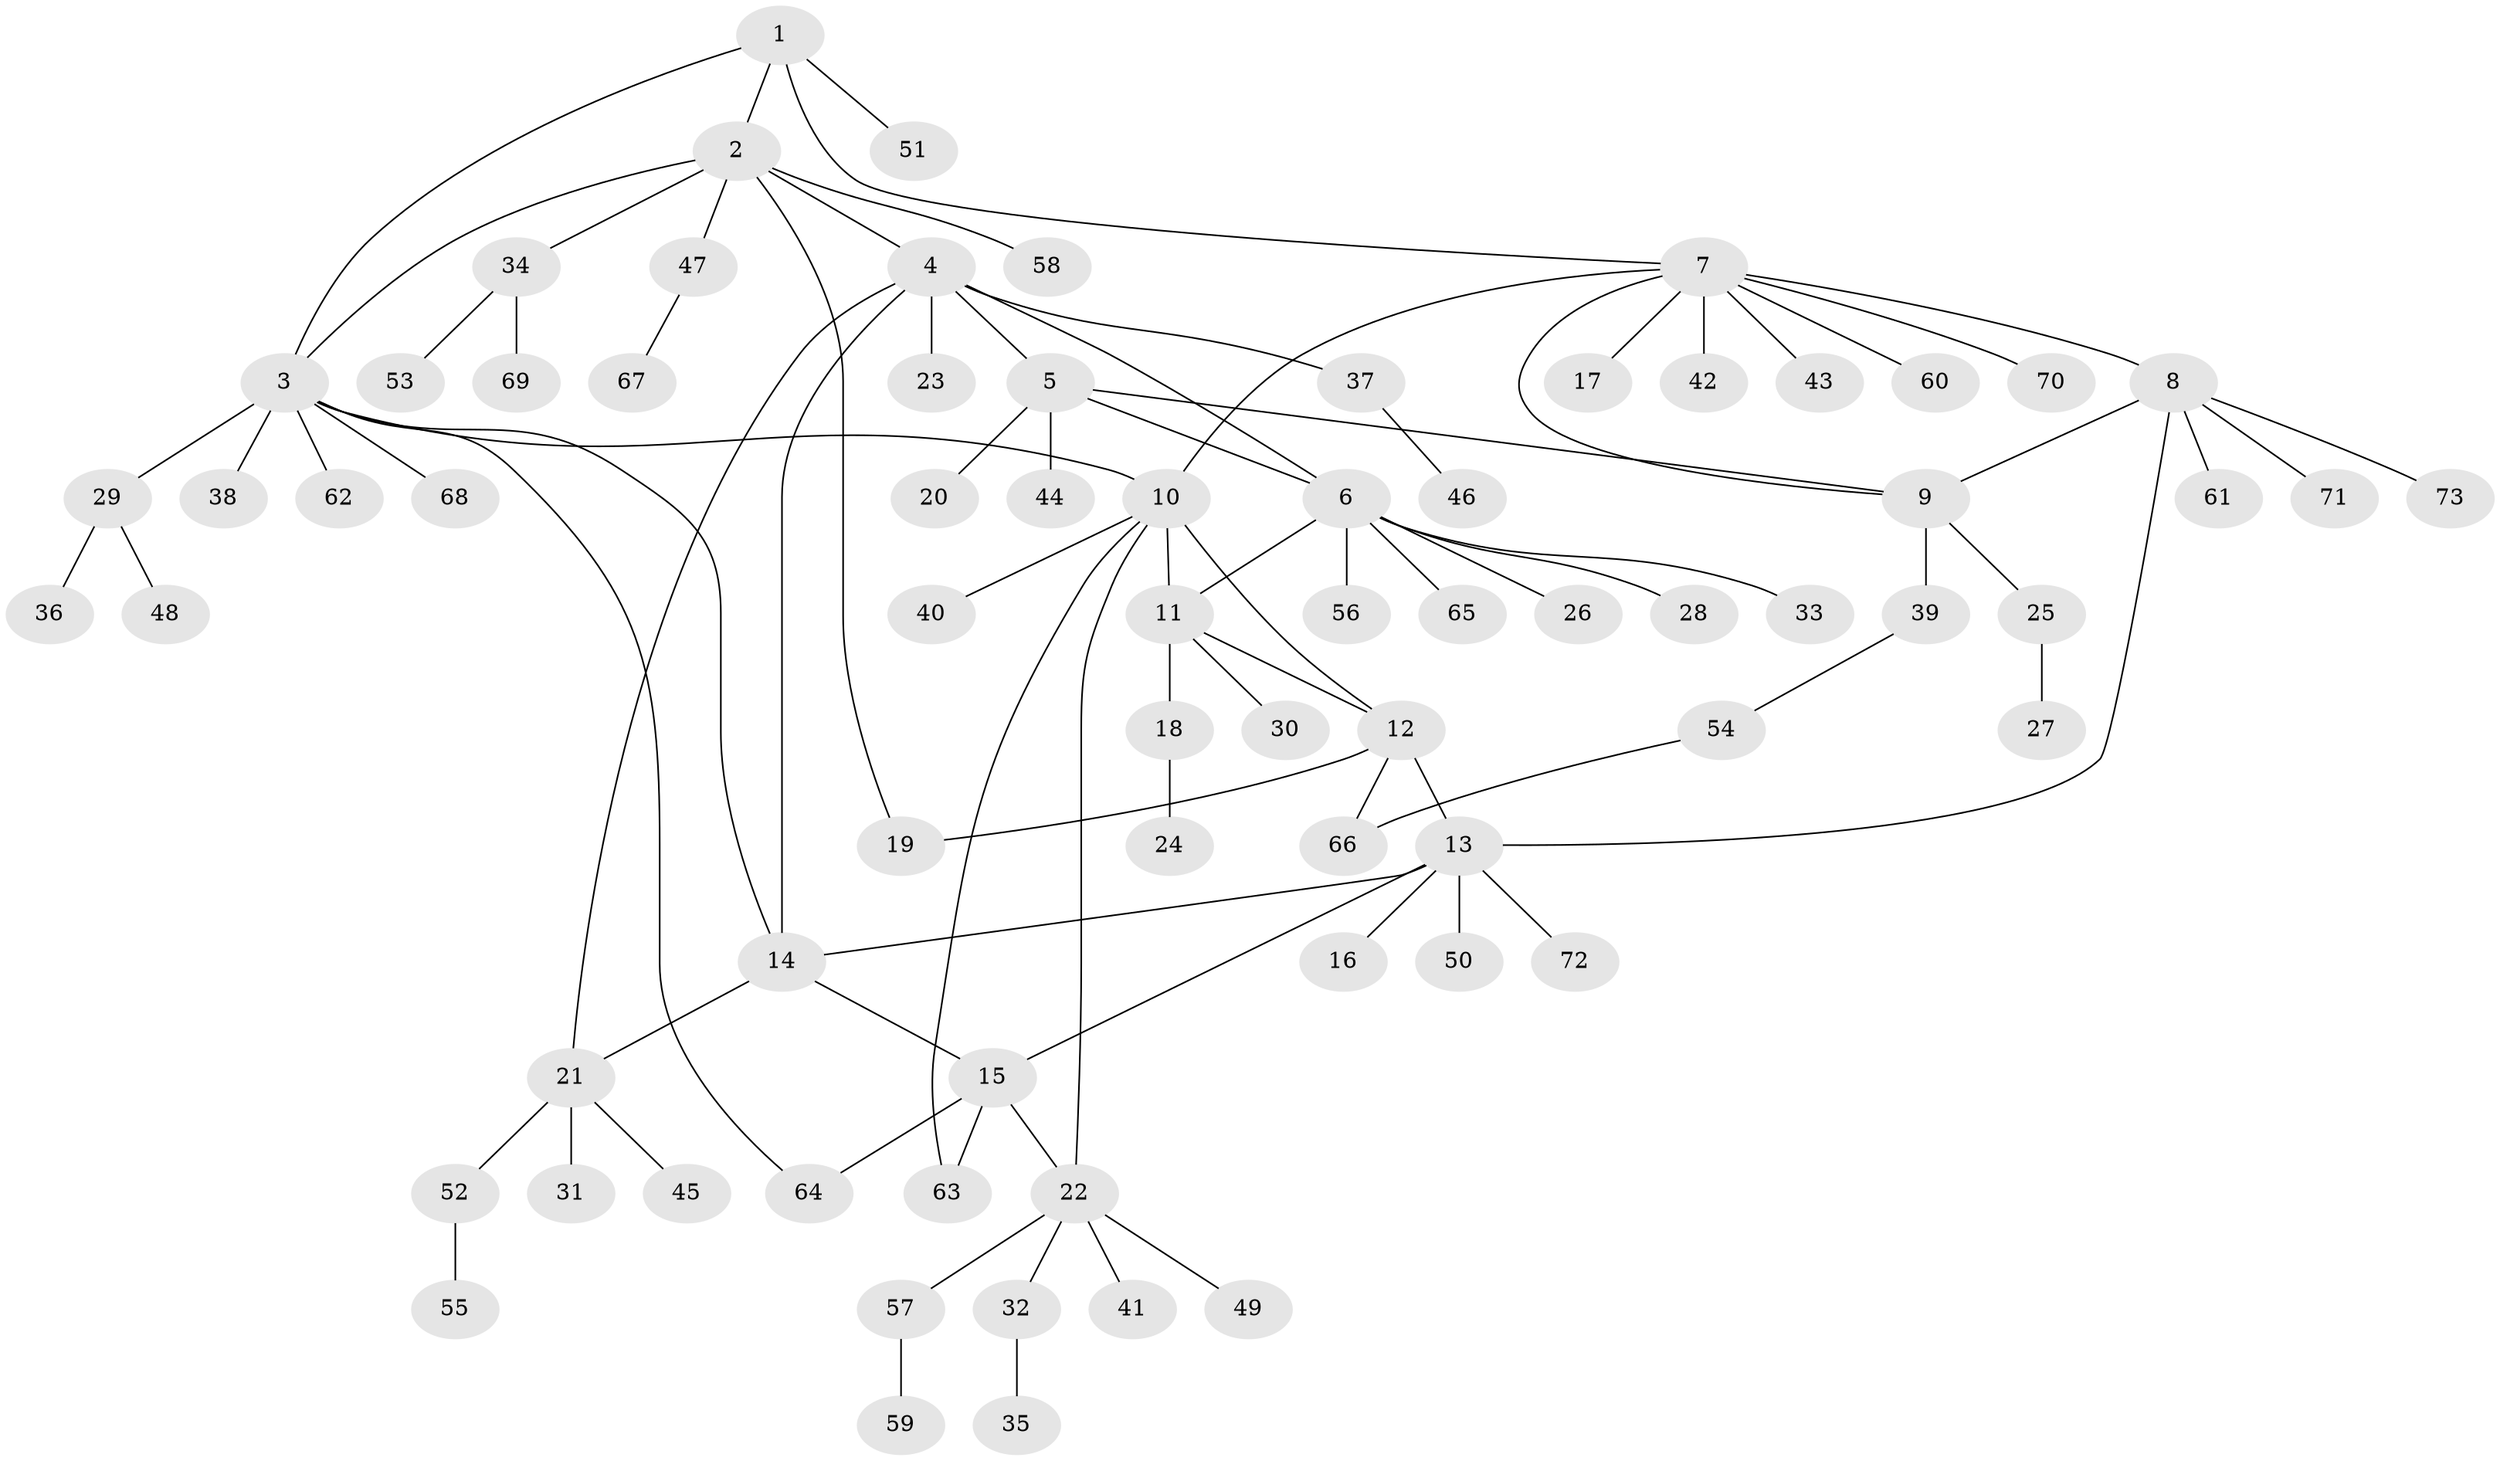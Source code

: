 // Generated by graph-tools (version 1.1) at 2025/11/02/27/25 16:11:31]
// undirected, 73 vertices, 89 edges
graph export_dot {
graph [start="1"]
  node [color=gray90,style=filled];
  1;
  2;
  3;
  4;
  5;
  6;
  7;
  8;
  9;
  10;
  11;
  12;
  13;
  14;
  15;
  16;
  17;
  18;
  19;
  20;
  21;
  22;
  23;
  24;
  25;
  26;
  27;
  28;
  29;
  30;
  31;
  32;
  33;
  34;
  35;
  36;
  37;
  38;
  39;
  40;
  41;
  42;
  43;
  44;
  45;
  46;
  47;
  48;
  49;
  50;
  51;
  52;
  53;
  54;
  55;
  56;
  57;
  58;
  59;
  60;
  61;
  62;
  63;
  64;
  65;
  66;
  67;
  68;
  69;
  70;
  71;
  72;
  73;
  1 -- 2;
  1 -- 3;
  1 -- 7;
  1 -- 51;
  2 -- 3;
  2 -- 4;
  2 -- 19;
  2 -- 34;
  2 -- 47;
  2 -- 58;
  3 -- 10;
  3 -- 14;
  3 -- 29;
  3 -- 38;
  3 -- 62;
  3 -- 64;
  3 -- 68;
  4 -- 5;
  4 -- 6;
  4 -- 14;
  4 -- 21;
  4 -- 23;
  4 -- 37;
  5 -- 6;
  5 -- 9;
  5 -- 20;
  5 -- 44;
  6 -- 11;
  6 -- 26;
  6 -- 28;
  6 -- 33;
  6 -- 56;
  6 -- 65;
  7 -- 8;
  7 -- 9;
  7 -- 10;
  7 -- 17;
  7 -- 42;
  7 -- 43;
  7 -- 60;
  7 -- 70;
  8 -- 9;
  8 -- 13;
  8 -- 61;
  8 -- 71;
  8 -- 73;
  9 -- 25;
  9 -- 39;
  10 -- 11;
  10 -- 12;
  10 -- 22;
  10 -- 40;
  10 -- 63;
  11 -- 12;
  11 -- 18;
  11 -- 30;
  12 -- 13;
  12 -- 19;
  12 -- 66;
  13 -- 14;
  13 -- 15;
  13 -- 16;
  13 -- 50;
  13 -- 72;
  14 -- 15;
  14 -- 21;
  15 -- 22;
  15 -- 63;
  15 -- 64;
  18 -- 24;
  21 -- 31;
  21 -- 45;
  21 -- 52;
  22 -- 32;
  22 -- 41;
  22 -- 49;
  22 -- 57;
  25 -- 27;
  29 -- 36;
  29 -- 48;
  32 -- 35;
  34 -- 53;
  34 -- 69;
  37 -- 46;
  39 -- 54;
  47 -- 67;
  52 -- 55;
  54 -- 66;
  57 -- 59;
}
